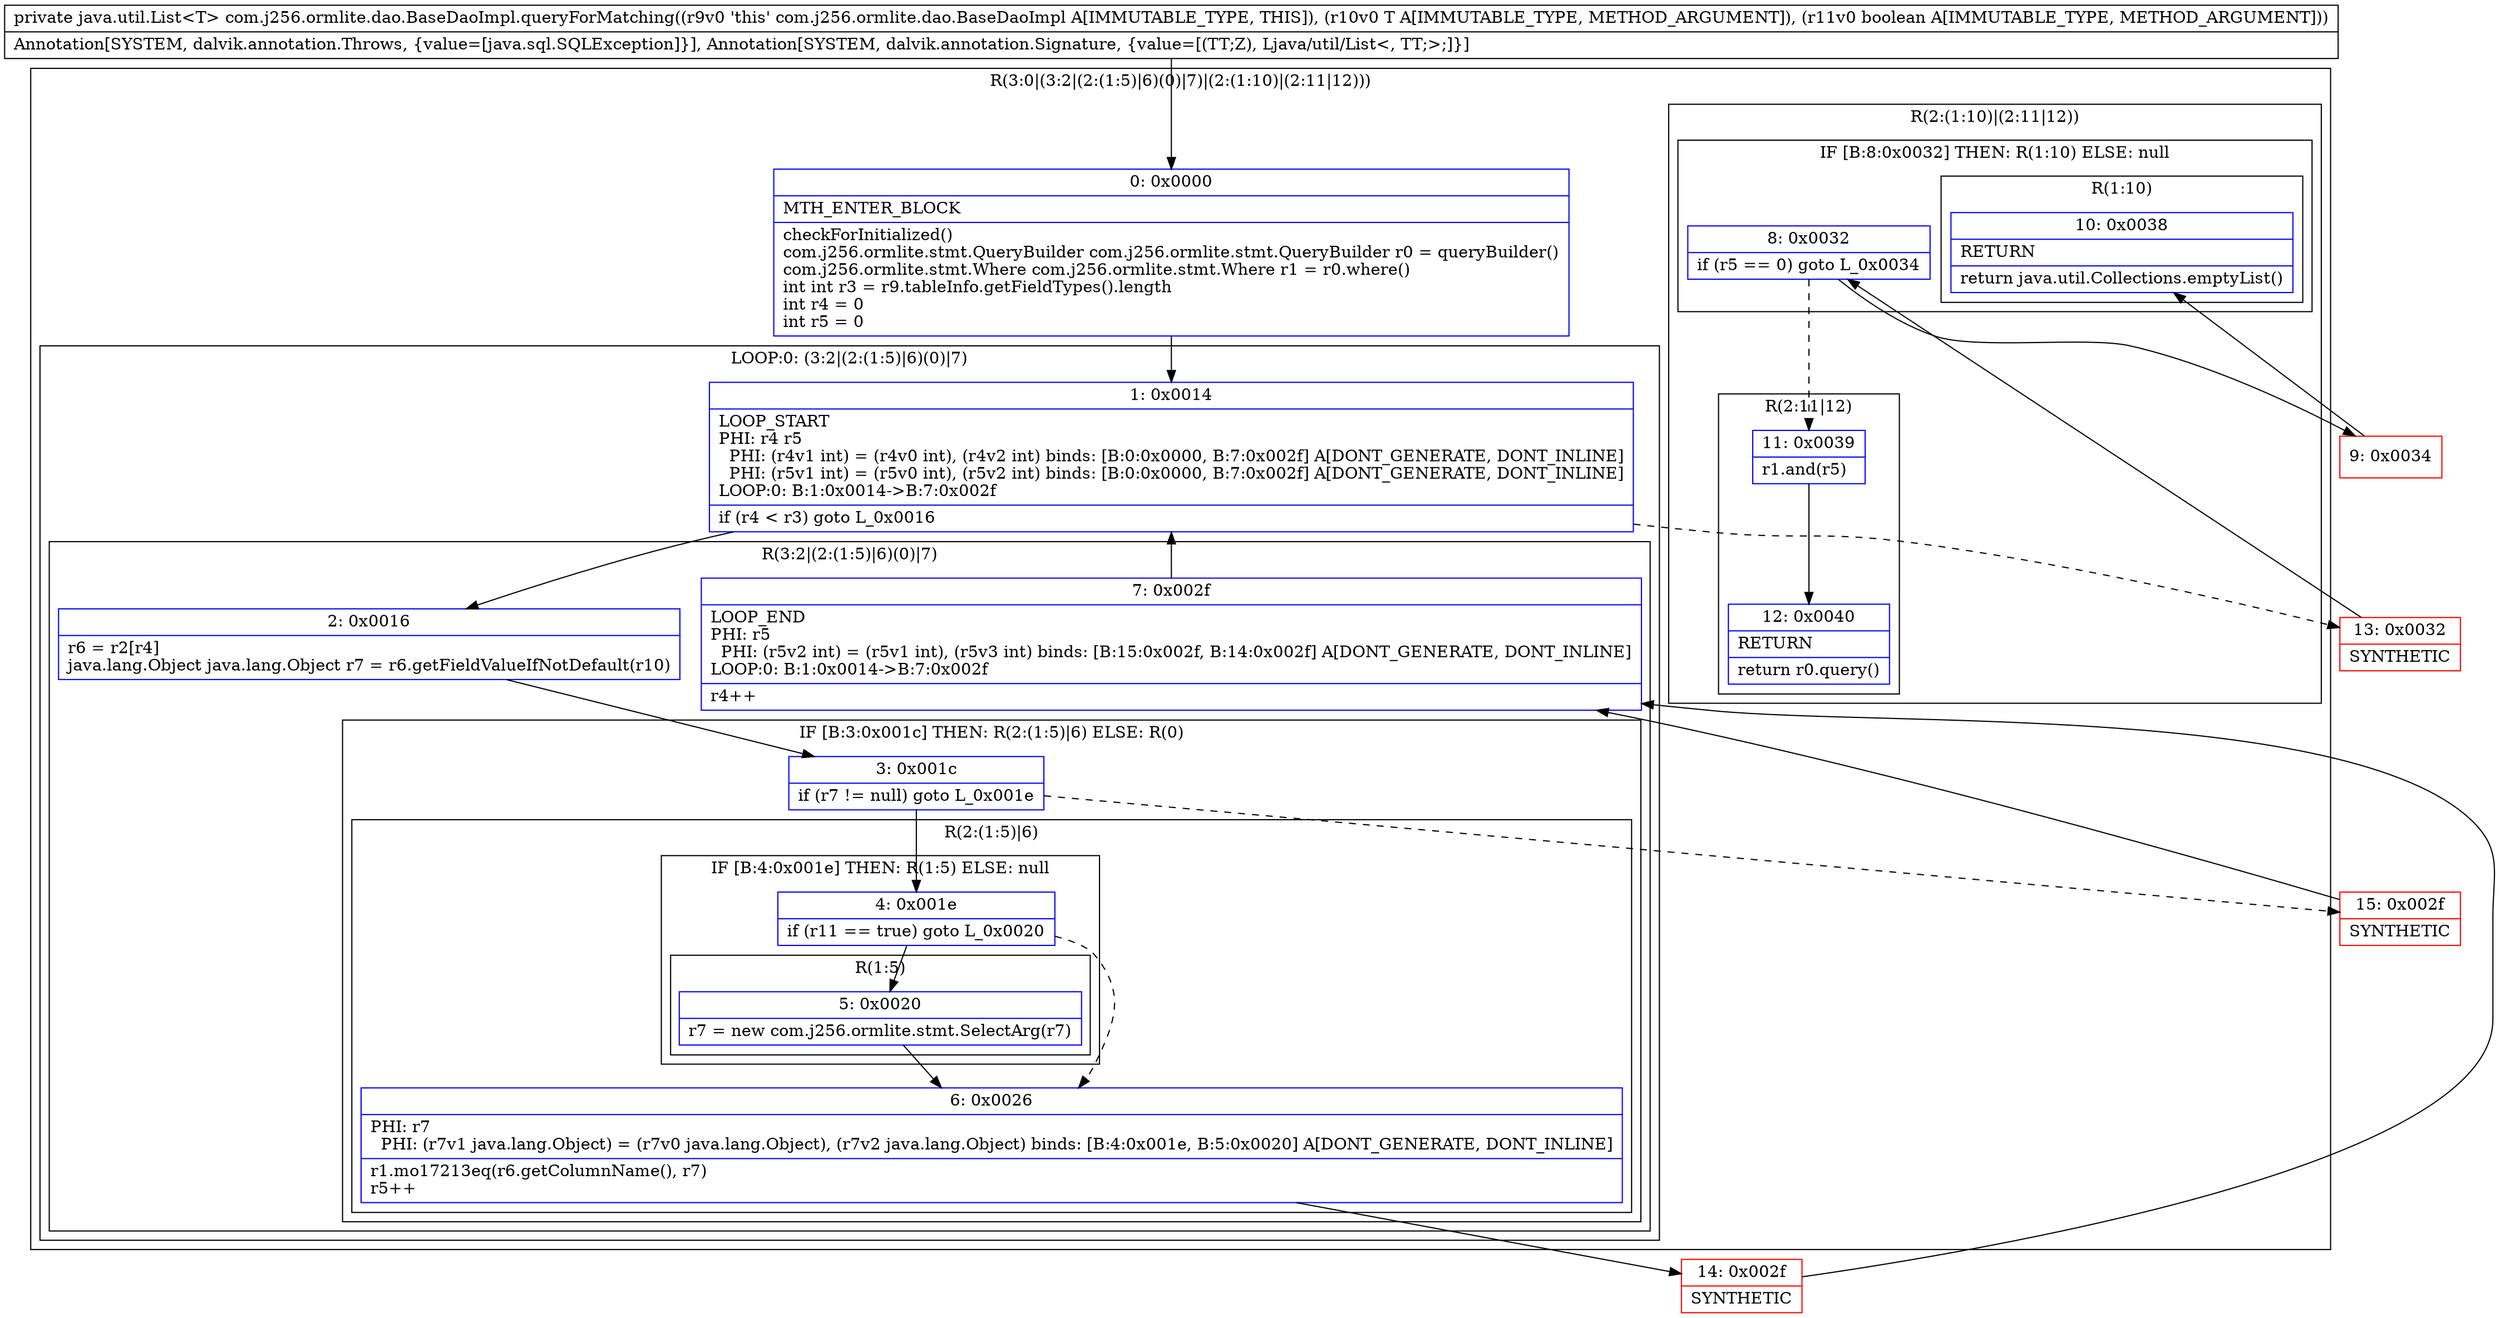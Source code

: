 digraph "CFG forcom.j256.ormlite.dao.BaseDaoImpl.queryForMatching(Ljava\/lang\/Object;Z)Ljava\/util\/List;" {
subgraph cluster_Region_1309176859 {
label = "R(3:0|(3:2|(2:(1:5)|6)(0)|7)|(2:(1:10)|(2:11|12)))";
node [shape=record,color=blue];
Node_0 [shape=record,label="{0\:\ 0x0000|MTH_ENTER_BLOCK\l|checkForInitialized()\lcom.j256.ormlite.stmt.QueryBuilder com.j256.ormlite.stmt.QueryBuilder r0 = queryBuilder()\lcom.j256.ormlite.stmt.Where com.j256.ormlite.stmt.Where r1 = r0.where()\lint int r3 = r9.tableInfo.getFieldTypes().length\lint r4 = 0\lint r5 = 0\l}"];
subgraph cluster_LoopRegion_16727924 {
label = "LOOP:0: (3:2|(2:(1:5)|6)(0)|7)";
node [shape=record,color=blue];
Node_1 [shape=record,label="{1\:\ 0x0014|LOOP_START\lPHI: r4 r5 \l  PHI: (r4v1 int) = (r4v0 int), (r4v2 int) binds: [B:0:0x0000, B:7:0x002f] A[DONT_GENERATE, DONT_INLINE]\l  PHI: (r5v1 int) = (r5v0 int), (r5v2 int) binds: [B:0:0x0000, B:7:0x002f] A[DONT_GENERATE, DONT_INLINE]\lLOOP:0: B:1:0x0014\-\>B:7:0x002f\l|if (r4 \< r3) goto L_0x0016\l}"];
subgraph cluster_Region_203325783 {
label = "R(3:2|(2:(1:5)|6)(0)|7)";
node [shape=record,color=blue];
Node_2 [shape=record,label="{2\:\ 0x0016|r6 = r2[r4]\ljava.lang.Object java.lang.Object r7 = r6.getFieldValueIfNotDefault(r10)\l}"];
subgraph cluster_IfRegion_736984563 {
label = "IF [B:3:0x001c] THEN: R(2:(1:5)|6) ELSE: R(0)";
node [shape=record,color=blue];
Node_3 [shape=record,label="{3\:\ 0x001c|if (r7 != null) goto L_0x001e\l}"];
subgraph cluster_Region_1385943573 {
label = "R(2:(1:5)|6)";
node [shape=record,color=blue];
subgraph cluster_IfRegion_1006039542 {
label = "IF [B:4:0x001e] THEN: R(1:5) ELSE: null";
node [shape=record,color=blue];
Node_4 [shape=record,label="{4\:\ 0x001e|if (r11 == true) goto L_0x0020\l}"];
subgraph cluster_Region_661264497 {
label = "R(1:5)";
node [shape=record,color=blue];
Node_5 [shape=record,label="{5\:\ 0x0020|r7 = new com.j256.ormlite.stmt.SelectArg(r7)\l}"];
}
}
Node_6 [shape=record,label="{6\:\ 0x0026|PHI: r7 \l  PHI: (r7v1 java.lang.Object) = (r7v0 java.lang.Object), (r7v2 java.lang.Object) binds: [B:4:0x001e, B:5:0x0020] A[DONT_GENERATE, DONT_INLINE]\l|r1.mo17213eq(r6.getColumnName(), r7)\lr5++\l}"];
}
subgraph cluster_Region_1759636302 {
label = "R(0)";
node [shape=record,color=blue];
}
}
Node_7 [shape=record,label="{7\:\ 0x002f|LOOP_END\lPHI: r5 \l  PHI: (r5v2 int) = (r5v1 int), (r5v3 int) binds: [B:15:0x002f, B:14:0x002f] A[DONT_GENERATE, DONT_INLINE]\lLOOP:0: B:1:0x0014\-\>B:7:0x002f\l|r4++\l}"];
}
}
subgraph cluster_Region_37486387 {
label = "R(2:(1:10)|(2:11|12))";
node [shape=record,color=blue];
subgraph cluster_IfRegion_20681827 {
label = "IF [B:8:0x0032] THEN: R(1:10) ELSE: null";
node [shape=record,color=blue];
Node_8 [shape=record,label="{8\:\ 0x0032|if (r5 == 0) goto L_0x0034\l}"];
subgraph cluster_Region_2076603551 {
label = "R(1:10)";
node [shape=record,color=blue];
Node_10 [shape=record,label="{10\:\ 0x0038|RETURN\l|return java.util.Collections.emptyList()\l}"];
}
}
subgraph cluster_Region_1319963470 {
label = "R(2:11|12)";
node [shape=record,color=blue];
Node_11 [shape=record,label="{11\:\ 0x0039|r1.and(r5)\l}"];
Node_12 [shape=record,label="{12\:\ 0x0040|RETURN\l|return r0.query()\l}"];
}
}
}
Node_9 [shape=record,color=red,label="{9\:\ 0x0034}"];
Node_13 [shape=record,color=red,label="{13\:\ 0x0032|SYNTHETIC\l}"];
Node_14 [shape=record,color=red,label="{14\:\ 0x002f|SYNTHETIC\l}"];
Node_15 [shape=record,color=red,label="{15\:\ 0x002f|SYNTHETIC\l}"];
MethodNode[shape=record,label="{private java.util.List\<T\> com.j256.ormlite.dao.BaseDaoImpl.queryForMatching((r9v0 'this' com.j256.ormlite.dao.BaseDaoImpl A[IMMUTABLE_TYPE, THIS]), (r10v0 T A[IMMUTABLE_TYPE, METHOD_ARGUMENT]), (r11v0 boolean A[IMMUTABLE_TYPE, METHOD_ARGUMENT]))  | Annotation[SYSTEM, dalvik.annotation.Throws, \{value=[java.sql.SQLException]\}], Annotation[SYSTEM, dalvik.annotation.Signature, \{value=[(TT;Z), Ljava\/util\/List\<, TT;\>;]\}]\l}"];
MethodNode -> Node_0;
Node_0 -> Node_1;
Node_1 -> Node_2;
Node_1 -> Node_13[style=dashed];
Node_2 -> Node_3;
Node_3 -> Node_4;
Node_3 -> Node_15[style=dashed];
Node_4 -> Node_5;
Node_4 -> Node_6[style=dashed];
Node_5 -> Node_6;
Node_6 -> Node_14;
Node_7 -> Node_1;
Node_8 -> Node_9;
Node_8 -> Node_11[style=dashed];
Node_11 -> Node_12;
Node_9 -> Node_10;
Node_13 -> Node_8;
Node_14 -> Node_7;
Node_15 -> Node_7;
}

